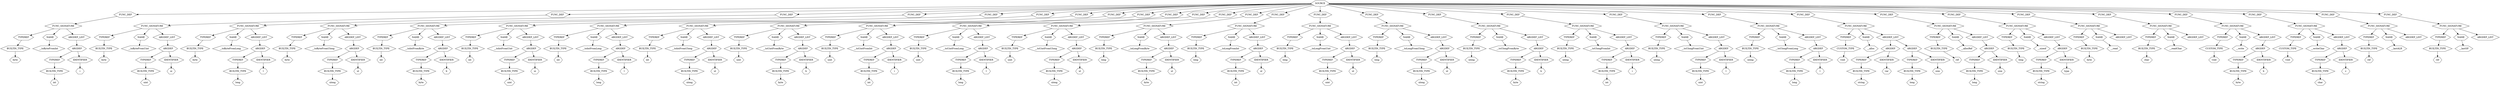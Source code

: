 digraph Tree {
    node [shape=hexagon];
    node_0 [label="SOURCE"]
    node_0 -> node_1;
    node_1 [label="FUNC_DEF"]
    node_1 -> node_2;
    node_2 [label="FUNC_SIGNATURE"]
    node_2 -> node_3;
    node_3 [label="TYPEREF"]
    node_3 -> node_4;
    node_4 [label="BUILTIN_TYPE"]
    node_4 -> node_5;
    node_5 [label="byte"]
    node_2 -> node_6;
    node_6 [label="NAME"]
    node_6 -> node_7;
    node_7 [label="__toByteFromInt"]
    node_2 -> node_8;
    node_8 [label="ARGDEF_LIST"]
    node_8 -> node_9;
    node_9 [label="ARGDEF"]
    node_9 -> node_10;
    node_10 [label="TYPEREF"]
    node_10 -> node_11;
    node_11 [label="BUILTIN_TYPE"]
    node_11 -> node_12;
    node_12 [label="int"]
    node_9 -> node_13;
    node_13 [label="IDENTIFIER"]
    node_13 -> node_14;
    node_14 [label="i"]
    node_0 -> node_15;
    node_15 [label="FUNC_DEF"]
    node_15 -> node_16;
    node_16 [label="FUNC_SIGNATURE"]
    node_16 -> node_17;
    node_17 [label="TYPEREF"]
    node_17 -> node_18;
    node_18 [label="BUILTIN_TYPE"]
    node_18 -> node_19;
    node_19 [label="byte"]
    node_16 -> node_20;
    node_20 [label="NAME"]
    node_20 -> node_21;
    node_21 [label="__toByteFromUint"]
    node_16 -> node_22;
    node_22 [label="ARGDEF_LIST"]
    node_22 -> node_23;
    node_23 [label="ARGDEF"]
    node_23 -> node_24;
    node_24 [label="TYPEREF"]
    node_24 -> node_25;
    node_25 [label="BUILTIN_TYPE"]
    node_25 -> node_26;
    node_26 [label="uint"]
    node_23 -> node_27;
    node_27 [label="IDENTIFIER"]
    node_27 -> node_28;
    node_28 [label="ui"]
    node_0 -> node_29;
    node_29 [label="FUNC_DEF"]
    node_29 -> node_30;
    node_30 [label="FUNC_SIGNATURE"]
    node_30 -> node_31;
    node_31 [label="TYPEREF"]
    node_31 -> node_32;
    node_32 [label="BUILTIN_TYPE"]
    node_32 -> node_33;
    node_33 [label="byte"]
    node_30 -> node_34;
    node_34 [label="NAME"]
    node_34 -> node_35;
    node_35 [label="__toByteFromLong"]
    node_30 -> node_36;
    node_36 [label="ARGDEF_LIST"]
    node_36 -> node_37;
    node_37 [label="ARGDEF"]
    node_37 -> node_38;
    node_38 [label="TYPEREF"]
    node_38 -> node_39;
    node_39 [label="BUILTIN_TYPE"]
    node_39 -> node_40;
    node_40 [label="long"]
    node_37 -> node_41;
    node_41 [label="IDENTIFIER"]
    node_41 -> node_42;
    node_42 [label="l"]
    node_0 -> node_43;
    node_43 [label="FUNC_DEF"]
    node_43 -> node_44;
    node_44 [label="FUNC_SIGNATURE"]
    node_44 -> node_45;
    node_45 [label="TYPEREF"]
    node_45 -> node_46;
    node_46 [label="BUILTIN_TYPE"]
    node_46 -> node_47;
    node_47 [label="byte"]
    node_44 -> node_48;
    node_48 [label="NAME"]
    node_48 -> node_49;
    node_49 [label="__toByteFromUlong"]
    node_44 -> node_50;
    node_50 [label="ARGDEF_LIST"]
    node_50 -> node_51;
    node_51 [label="ARGDEF"]
    node_51 -> node_52;
    node_52 [label="TYPEREF"]
    node_52 -> node_53;
    node_53 [label="BUILTIN_TYPE"]
    node_53 -> node_54;
    node_54 [label="ulong"]
    node_51 -> node_55;
    node_55 [label="IDENTIFIER"]
    node_55 -> node_56;
    node_56 [label="ul"]
    node_0 -> node_57;
    node_57 [label="FUNC_DEF"]
    node_57 -> node_58;
    node_58 [label="FUNC_SIGNATURE"]
    node_58 -> node_59;
    node_59 [label="TYPEREF"]
    node_59 -> node_60;
    node_60 [label="BUILTIN_TYPE"]
    node_60 -> node_61;
    node_61 [label="int"]
    node_58 -> node_62;
    node_62 [label="NAME"]
    node_62 -> node_63;
    node_63 [label="__toIntFromByte"]
    node_58 -> node_64;
    node_64 [label="ARGDEF_LIST"]
    node_64 -> node_65;
    node_65 [label="ARGDEF"]
    node_65 -> node_66;
    node_66 [label="TYPEREF"]
    node_66 -> node_67;
    node_67 [label="BUILTIN_TYPE"]
    node_67 -> node_68;
    node_68 [label="byte"]
    node_65 -> node_69;
    node_69 [label="IDENTIFIER"]
    node_69 -> node_70;
    node_70 [label="b"]
    node_0 -> node_71;
    node_71 [label="FUNC_DEF"]
    node_71 -> node_72;
    node_72 [label="FUNC_SIGNATURE"]
    node_72 -> node_73;
    node_73 [label="TYPEREF"]
    node_73 -> node_74;
    node_74 [label="BUILTIN_TYPE"]
    node_74 -> node_75;
    node_75 [label="int"]
    node_72 -> node_76;
    node_76 [label="NAME"]
    node_76 -> node_77;
    node_77 [label="__toIntFromUint"]
    node_72 -> node_78;
    node_78 [label="ARGDEF_LIST"]
    node_78 -> node_79;
    node_79 [label="ARGDEF"]
    node_79 -> node_80;
    node_80 [label="TYPEREF"]
    node_80 -> node_81;
    node_81 [label="BUILTIN_TYPE"]
    node_81 -> node_82;
    node_82 [label="uint"]
    node_79 -> node_83;
    node_83 [label="IDENTIFIER"]
    node_83 -> node_84;
    node_84 [label="ui"]
    node_0 -> node_85;
    node_85 [label="FUNC_DEF"]
    node_85 -> node_86;
    node_86 [label="FUNC_SIGNATURE"]
    node_86 -> node_87;
    node_87 [label="TYPEREF"]
    node_87 -> node_88;
    node_88 [label="BUILTIN_TYPE"]
    node_88 -> node_89;
    node_89 [label="int"]
    node_86 -> node_90;
    node_90 [label="NAME"]
    node_90 -> node_91;
    node_91 [label="__toIntFromLong"]
    node_86 -> node_92;
    node_92 [label="ARGDEF_LIST"]
    node_92 -> node_93;
    node_93 [label="ARGDEF"]
    node_93 -> node_94;
    node_94 [label="TYPEREF"]
    node_94 -> node_95;
    node_95 [label="BUILTIN_TYPE"]
    node_95 -> node_96;
    node_96 [label="long"]
    node_93 -> node_97;
    node_97 [label="IDENTIFIER"]
    node_97 -> node_98;
    node_98 [label="l"]
    node_0 -> node_99;
    node_99 [label="FUNC_DEF"]
    node_99 -> node_100;
    node_100 [label="FUNC_SIGNATURE"]
    node_100 -> node_101;
    node_101 [label="TYPEREF"]
    node_101 -> node_102;
    node_102 [label="BUILTIN_TYPE"]
    node_102 -> node_103;
    node_103 [label="int"]
    node_100 -> node_104;
    node_104 [label="NAME"]
    node_104 -> node_105;
    node_105 [label="__toIntFromUlong"]
    node_100 -> node_106;
    node_106 [label="ARGDEF_LIST"]
    node_106 -> node_107;
    node_107 [label="ARGDEF"]
    node_107 -> node_108;
    node_108 [label="TYPEREF"]
    node_108 -> node_109;
    node_109 [label="BUILTIN_TYPE"]
    node_109 -> node_110;
    node_110 [label="ulong"]
    node_107 -> node_111;
    node_111 [label="IDENTIFIER"]
    node_111 -> node_112;
    node_112 [label="ul"]
    node_0 -> node_113;
    node_113 [label="FUNC_DEF"]
    node_113 -> node_114;
    node_114 [label="FUNC_SIGNATURE"]
    node_114 -> node_115;
    node_115 [label="TYPEREF"]
    node_115 -> node_116;
    node_116 [label="BUILTIN_TYPE"]
    node_116 -> node_117;
    node_117 [label="uint"]
    node_114 -> node_118;
    node_118 [label="NAME"]
    node_118 -> node_119;
    node_119 [label="__toUintFromByte"]
    node_114 -> node_120;
    node_120 [label="ARGDEF_LIST"]
    node_120 -> node_121;
    node_121 [label="ARGDEF"]
    node_121 -> node_122;
    node_122 [label="TYPEREF"]
    node_122 -> node_123;
    node_123 [label="BUILTIN_TYPE"]
    node_123 -> node_124;
    node_124 [label="byte"]
    node_121 -> node_125;
    node_125 [label="IDENTIFIER"]
    node_125 -> node_126;
    node_126 [label="b"]
    node_0 -> node_127;
    node_127 [label="FUNC_DEF"]
    node_127 -> node_128;
    node_128 [label="FUNC_SIGNATURE"]
    node_128 -> node_129;
    node_129 [label="TYPEREF"]
    node_129 -> node_130;
    node_130 [label="BUILTIN_TYPE"]
    node_130 -> node_131;
    node_131 [label="uint"]
    node_128 -> node_132;
    node_132 [label="NAME"]
    node_132 -> node_133;
    node_133 [label="__toUintFromInt"]
    node_128 -> node_134;
    node_134 [label="ARGDEF_LIST"]
    node_134 -> node_135;
    node_135 [label="ARGDEF"]
    node_135 -> node_136;
    node_136 [label="TYPEREF"]
    node_136 -> node_137;
    node_137 [label="BUILTIN_TYPE"]
    node_137 -> node_138;
    node_138 [label="int"]
    node_135 -> node_139;
    node_139 [label="IDENTIFIER"]
    node_139 -> node_140;
    node_140 [label="i"]
    node_0 -> node_141;
    node_141 [label="FUNC_DEF"]
    node_141 -> node_142;
    node_142 [label="FUNC_SIGNATURE"]
    node_142 -> node_143;
    node_143 [label="TYPEREF"]
    node_143 -> node_144;
    node_144 [label="BUILTIN_TYPE"]
    node_144 -> node_145;
    node_145 [label="uint"]
    node_142 -> node_146;
    node_146 [label="NAME"]
    node_146 -> node_147;
    node_147 [label="__toUintFromLong"]
    node_142 -> node_148;
    node_148 [label="ARGDEF_LIST"]
    node_148 -> node_149;
    node_149 [label="ARGDEF"]
    node_149 -> node_150;
    node_150 [label="TYPEREF"]
    node_150 -> node_151;
    node_151 [label="BUILTIN_TYPE"]
    node_151 -> node_152;
    node_152 [label="long"]
    node_149 -> node_153;
    node_153 [label="IDENTIFIER"]
    node_153 -> node_154;
    node_154 [label="l"]
    node_0 -> node_155;
    node_155 [label="FUNC_DEF"]
    node_155 -> node_156;
    node_156 [label="FUNC_SIGNATURE"]
    node_156 -> node_157;
    node_157 [label="TYPEREF"]
    node_157 -> node_158;
    node_158 [label="BUILTIN_TYPE"]
    node_158 -> node_159;
    node_159 [label="uint"]
    node_156 -> node_160;
    node_160 [label="NAME"]
    node_160 -> node_161;
    node_161 [label="__toUintFromUlong"]
    node_156 -> node_162;
    node_162 [label="ARGDEF_LIST"]
    node_162 -> node_163;
    node_163 [label="ARGDEF"]
    node_163 -> node_164;
    node_164 [label="TYPEREF"]
    node_164 -> node_165;
    node_165 [label="BUILTIN_TYPE"]
    node_165 -> node_166;
    node_166 [label="ulong"]
    node_163 -> node_167;
    node_167 [label="IDENTIFIER"]
    node_167 -> node_168;
    node_168 [label="ul"]
    node_0 -> node_169;
    node_169 [label="FUNC_DEF"]
    node_169 -> node_170;
    node_170 [label="FUNC_SIGNATURE"]
    node_170 -> node_171;
    node_171 [label="TYPEREF"]
    node_171 -> node_172;
    node_172 [label="BUILTIN_TYPE"]
    node_172 -> node_173;
    node_173 [label="long"]
    node_170 -> node_174;
    node_174 [label="NAME"]
    node_174 -> node_175;
    node_175 [label="__toLongFromByte"]
    node_170 -> node_176;
    node_176 [label="ARGDEF_LIST"]
    node_176 -> node_177;
    node_177 [label="ARGDEF"]
    node_177 -> node_178;
    node_178 [label="TYPEREF"]
    node_178 -> node_179;
    node_179 [label="BUILTIN_TYPE"]
    node_179 -> node_180;
    node_180 [label="byte"]
    node_177 -> node_181;
    node_181 [label="IDENTIFIER"]
    node_181 -> node_182;
    node_182 [label="ul"]
    node_0 -> node_183;
    node_183 [label="FUNC_DEF"]
    node_183 -> node_184;
    node_184 [label="FUNC_SIGNATURE"]
    node_184 -> node_185;
    node_185 [label="TYPEREF"]
    node_185 -> node_186;
    node_186 [label="BUILTIN_TYPE"]
    node_186 -> node_187;
    node_187 [label="long"]
    node_184 -> node_188;
    node_188 [label="NAME"]
    node_188 -> node_189;
    node_189 [label="__toLongFromInt"]
    node_184 -> node_190;
    node_190 [label="ARGDEF_LIST"]
    node_190 -> node_191;
    node_191 [label="ARGDEF"]
    node_191 -> node_192;
    node_192 [label="TYPEREF"]
    node_192 -> node_193;
    node_193 [label="BUILTIN_TYPE"]
    node_193 -> node_194;
    node_194 [label="int"]
    node_191 -> node_195;
    node_195 [label="IDENTIFIER"]
    node_195 -> node_196;
    node_196 [label="ul"]
    node_0 -> node_197;
    node_197 [label="FUNC_DEF"]
    node_197 -> node_198;
    node_198 [label="FUNC_SIGNATURE"]
    node_198 -> node_199;
    node_199 [label="TYPEREF"]
    node_199 -> node_200;
    node_200 [label="BUILTIN_TYPE"]
    node_200 -> node_201;
    node_201 [label="long"]
    node_198 -> node_202;
    node_202 [label="NAME"]
    node_202 -> node_203;
    node_203 [label="__toLongFromUint"]
    node_198 -> node_204;
    node_204 [label="ARGDEF_LIST"]
    node_204 -> node_205;
    node_205 [label="ARGDEF"]
    node_205 -> node_206;
    node_206 [label="TYPEREF"]
    node_206 -> node_207;
    node_207 [label="BUILTIN_TYPE"]
    node_207 -> node_208;
    node_208 [label="uint"]
    node_205 -> node_209;
    node_209 [label="IDENTIFIER"]
    node_209 -> node_210;
    node_210 [label="ul"]
    node_0 -> node_211;
    node_211 [label="FUNC_DEF"]
    node_211 -> node_212;
    node_212 [label="FUNC_SIGNATURE"]
    node_212 -> node_213;
    node_213 [label="TYPEREF"]
    node_213 -> node_214;
    node_214 [label="BUILTIN_TYPE"]
    node_214 -> node_215;
    node_215 [label="long"]
    node_212 -> node_216;
    node_216 [label="NAME"]
    node_216 -> node_217;
    node_217 [label="__toLongFromUlong"]
    node_212 -> node_218;
    node_218 [label="ARGDEF_LIST"]
    node_218 -> node_219;
    node_219 [label="ARGDEF"]
    node_219 -> node_220;
    node_220 [label="TYPEREF"]
    node_220 -> node_221;
    node_221 [label="BUILTIN_TYPE"]
    node_221 -> node_222;
    node_222 [label="ulong"]
    node_219 -> node_223;
    node_223 [label="IDENTIFIER"]
    node_223 -> node_224;
    node_224 [label="ul"]
    node_0 -> node_225;
    node_225 [label="FUNC_DEF"]
    node_225 -> node_226;
    node_226 [label="FUNC_SIGNATURE"]
    node_226 -> node_227;
    node_227 [label="TYPEREF"]
    node_227 -> node_228;
    node_228 [label="BUILTIN_TYPE"]
    node_228 -> node_229;
    node_229 [label="ulong"]
    node_226 -> node_230;
    node_230 [label="NAME"]
    node_230 -> node_231;
    node_231 [label="__toUlongFromByte"]
    node_226 -> node_232;
    node_232 [label="ARGDEF_LIST"]
    node_232 -> node_233;
    node_233 [label="ARGDEF"]
    node_233 -> node_234;
    node_234 [label="TYPEREF"]
    node_234 -> node_235;
    node_235 [label="BUILTIN_TYPE"]
    node_235 -> node_236;
    node_236 [label="byte"]
    node_233 -> node_237;
    node_237 [label="IDENTIFIER"]
    node_237 -> node_238;
    node_238 [label="b"]
    node_0 -> node_239;
    node_239 [label="FUNC_DEF"]
    node_239 -> node_240;
    node_240 [label="FUNC_SIGNATURE"]
    node_240 -> node_241;
    node_241 [label="TYPEREF"]
    node_241 -> node_242;
    node_242 [label="BUILTIN_TYPE"]
    node_242 -> node_243;
    node_243 [label="ulong"]
    node_240 -> node_244;
    node_244 [label="NAME"]
    node_244 -> node_245;
    node_245 [label="__toUlongFromInt"]
    node_240 -> node_246;
    node_246 [label="ARGDEF_LIST"]
    node_246 -> node_247;
    node_247 [label="ARGDEF"]
    node_247 -> node_248;
    node_248 [label="TYPEREF"]
    node_248 -> node_249;
    node_249 [label="BUILTIN_TYPE"]
    node_249 -> node_250;
    node_250 [label="int"]
    node_247 -> node_251;
    node_251 [label="IDENTIFIER"]
    node_251 -> node_252;
    node_252 [label="i"]
    node_0 -> node_253;
    node_253 [label="FUNC_DEF"]
    node_253 -> node_254;
    node_254 [label="FUNC_SIGNATURE"]
    node_254 -> node_255;
    node_255 [label="TYPEREF"]
    node_255 -> node_256;
    node_256 [label="BUILTIN_TYPE"]
    node_256 -> node_257;
    node_257 [label="ulong"]
    node_254 -> node_258;
    node_258 [label="NAME"]
    node_258 -> node_259;
    node_259 [label="__toUlongFromUint"]
    node_254 -> node_260;
    node_260 [label="ARGDEF_LIST"]
    node_260 -> node_261;
    node_261 [label="ARGDEF"]
    node_261 -> node_262;
    node_262 [label="TYPEREF"]
    node_262 -> node_263;
    node_263 [label="BUILTIN_TYPE"]
    node_263 -> node_264;
    node_264 [label="uint"]
    node_261 -> node_265;
    node_265 [label="IDENTIFIER"]
    node_265 -> node_266;
    node_266 [label="l"]
    node_0 -> node_267;
    node_267 [label="FUNC_DEF"]
    node_267 -> node_268;
    node_268 [label="FUNC_SIGNATURE"]
    node_268 -> node_269;
    node_269 [label="TYPEREF"]
    node_269 -> node_270;
    node_270 [label="BUILTIN_TYPE"]
    node_270 -> node_271;
    node_271 [label="ulong"]
    node_268 -> node_272;
    node_272 [label="NAME"]
    node_272 -> node_273;
    node_273 [label="__toUlongFromLong"]
    node_268 -> node_274;
    node_274 [label="ARGDEF_LIST"]
    node_274 -> node_275;
    node_275 [label="ARGDEF"]
    node_275 -> node_276;
    node_276 [label="TYPEREF"]
    node_276 -> node_277;
    node_277 [label="BUILTIN_TYPE"]
    node_277 -> node_278;
    node_278 [label="long"]
    node_275 -> node_279;
    node_279 [label="IDENTIFIER"]
    node_279 -> node_280;
    node_280 [label="l"]
    node_0 -> node_281;
    node_281 [label="FUNC_DEF"]
    node_281 -> node_282;
    node_282 [label="FUNC_SIGNATURE"]
    node_282 -> node_283;
    node_283 [label="TYPEREF"]
    node_283 -> node_284;
    node_284 [label="CUSTOM_TYPE"]
    node_284 -> node_285;
    node_285 [label="void"]
    node_282 -> node_286;
    node_286 [label="NAME"]
    node_286 -> node_287;
    node_287 [label="__alloc"]
    node_282 -> node_288;
    node_288 [label="ARGDEF_LIST"]
    node_288 -> node_289;
    node_289 [label="ARGDEF"]
    node_289 -> node_290;
    node_290 [label="TYPEREF"]
    node_290 -> node_291;
    node_291 [label="BUILTIN_TYPE"]
    node_291 -> node_292;
    node_292 [label="string"]
    node_289 -> node_293;
    node_293 [label="IDENTIFIER"]
    node_293 -> node_294;
    node_294 [label="var"]
    node_288 -> node_295;
    node_295 [label="ARGDEF"]
    node_295 -> node_296;
    node_296 [label="TYPEREF"]
    node_296 -> node_297;
    node_297 [label="BUILTIN_TYPE"]
    node_297 -> node_298;
    node_298 [label="long"]
    node_295 -> node_299;
    node_299 [label="IDENTIFIER"]
    node_299 -> node_300;
    node_300 [label="size"]
    node_0 -> node_301;
    node_301 [label="FUNC_DEF"]
    node_301 -> node_302;
    node_302 [label="FUNC_SIGNATURE"]
    node_302 -> node_303;
    node_303 [label="TYPEREF"]
    node_303 -> node_304;
    node_304 [label="BUILTIN_TYPE"]
    node_304 -> node_305;
    node_305 [label="ref"]
    node_302 -> node_306;
    node_306 [label="NAME"]
    node_306 -> node_307;
    node_307 [label="__allocRef"]
    node_302 -> node_308;
    node_308 [label="ARGDEF_LIST"]
    node_308 -> node_309;
    node_309 [label="ARGDEF"]
    node_309 -> node_310;
    node_310 [label="TYPEREF"]
    node_310 -> node_311;
    node_311 [label="BUILTIN_TYPE"]
    node_311 -> node_312;
    node_312 [label="long"]
    node_309 -> node_313;
    node_313 [label="IDENTIFIER"]
    node_313 -> node_314;
    node_314 [label="size"]
    node_0 -> node_315;
    node_315 [label="FUNC_DEF"]
    node_315 -> node_316;
    node_316 [label="FUNC_SIGNATURE"]
    node_316 -> node_317;
    node_317 [label="TYPEREF"]
    node_317 -> node_318;
    node_318 [label="BUILTIN_TYPE"]
    node_318 -> node_319;
    node_319 [label="long"]
    node_316 -> node_320;
    node_320 [label="NAME"]
    node_320 -> node_321;
    node_321 [label="__sizeof"]
    node_316 -> node_322;
    node_322 [label="ARGDEF_LIST"]
    node_322 -> node_323;
    node_323 [label="ARGDEF"]
    node_323 -> node_324;
    node_324 [label="TYPEREF"]
    node_324 -> node_325;
    node_325 [label="BUILTIN_TYPE"]
    node_325 -> node_326;
    node_326 [label="string"]
    node_323 -> node_327;
    node_327 [label="IDENTIFIER"]
    node_327 -> node_328;
    node_328 [label="type"]
    node_0 -> node_329;
    node_329 [label="FUNC_DEF"]
    node_329 -> node_330;
    node_330 [label="FUNC_SIGNATURE"]
    node_330 -> node_331;
    node_331 [label="TYPEREF"]
    node_331 -> node_332;
    node_332 [label="BUILTIN_TYPE"]
    node_332 -> node_333;
    node_333 [label="byte"]
    node_330 -> node_334;
    node_334 [label="NAME"]
    node_334 -> node_335;
    node_335 [label="__read"]
    node_330 -> node_336;
    node_336 [label="ARGDEF_LIST"]
    node_0 -> node_337;
    node_337 [label="FUNC_DEF"]
    node_337 -> node_338;
    node_338 [label="FUNC_SIGNATURE"]
    node_338 -> node_339;
    node_339 [label="TYPEREF"]
    node_339 -> node_340;
    node_340 [label="BUILTIN_TYPE"]
    node_340 -> node_341;
    node_341 [label="char"]
    node_338 -> node_342;
    node_342 [label="NAME"]
    node_342 -> node_343;
    node_343 [label="__readChar"]
    node_338 -> node_344;
    node_344 [label="ARGDEF_LIST"]
    node_0 -> node_345;
    node_345 [label="FUNC_DEF"]
    node_345 -> node_346;
    node_346 [label="FUNC_SIGNATURE"]
    node_346 -> node_347;
    node_347 [label="TYPEREF"]
    node_347 -> node_348;
    node_348 [label="CUSTOM_TYPE"]
    node_348 -> node_349;
    node_349 [label="void"]
    node_346 -> node_350;
    node_350 [label="NAME"]
    node_350 -> node_351;
    node_351 [label="__write"]
    node_346 -> node_352;
    node_352 [label="ARGDEF_LIST"]
    node_352 -> node_353;
    node_353 [label="ARGDEF"]
    node_353 -> node_354;
    node_354 [label="TYPEREF"]
    node_354 -> node_355;
    node_355 [label="BUILTIN_TYPE"]
    node_355 -> node_356;
    node_356 [label="byte"]
    node_353 -> node_357;
    node_357 [label="IDENTIFIER"]
    node_357 -> node_358;
    node_358 [label="b"]
    node_0 -> node_359;
    node_359 [label="FUNC_DEF"]
    node_359 -> node_360;
    node_360 [label="FUNC_SIGNATURE"]
    node_360 -> node_361;
    node_361 [label="TYPEREF"]
    node_361 -> node_362;
    node_362 [label="CUSTOM_TYPE"]
    node_362 -> node_363;
    node_363 [label="void"]
    node_360 -> node_364;
    node_364 [label="NAME"]
    node_364 -> node_365;
    node_365 [label="__writeChar"]
    node_360 -> node_366;
    node_366 [label="ARGDEF_LIST"]
    node_366 -> node_367;
    node_367 [label="ARGDEF"]
    node_367 -> node_368;
    node_368 [label="TYPEREF"]
    node_368 -> node_369;
    node_369 [label="BUILTIN_TYPE"]
    node_369 -> node_370;
    node_370 [label="char"]
    node_367 -> node_371;
    node_371 [label="IDENTIFIER"]
    node_371 -> node_372;
    node_372 [label="c"]
    node_0 -> node_373;
    node_373 [label="FUNC_DEF"]
    node_373 -> node_374;
    node_374 [label="FUNC_SIGNATURE"]
    node_374 -> node_375;
    node_375 [label="TYPEREF"]
    node_375 -> node_376;
    node_376 [label="BUILTIN_TYPE"]
    node_376 -> node_377;
    node_377 [label="ref"]
    node_374 -> node_378;
    node_378 [label="NAME"]
    node_378 -> node_379;
    node_379 [label="__lastALR"]
    node_374 -> node_380;
    node_380 [label="ARGDEF_LIST"]
    node_0 -> node_381;
    node_381 [label="FUNC_DEF"]
    node_381 -> node_382;
    node_382 [label="FUNC_SIGNATURE"]
    node_382 -> node_383;
    node_383 [label="TYPEREF"]
    node_383 -> node_384;
    node_384 [label="BUILTIN_TYPE"]
    node_384 -> node_385;
    node_385 [label="ref"]
    node_382 -> node_386;
    node_386 [label="NAME"]
    node_386 -> node_387;
    node_387 [label="__lastSP"]
    node_382 -> node_388;
    node_388 [label="ARGDEF_LIST"]
}
